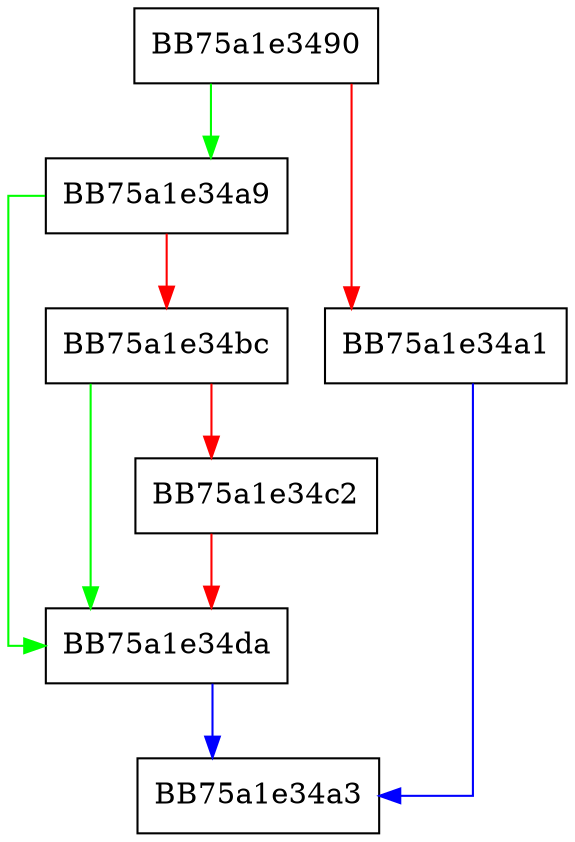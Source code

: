 digraph HandleNotification {
  node [shape="box"];
  graph [splines=ortho];
  BB75a1e3490 -> BB75a1e34a9 [color="green"];
  BB75a1e3490 -> BB75a1e34a1 [color="red"];
  BB75a1e34a1 -> BB75a1e34a3 [color="blue"];
  BB75a1e34a9 -> BB75a1e34da [color="green"];
  BB75a1e34a9 -> BB75a1e34bc [color="red"];
  BB75a1e34bc -> BB75a1e34da [color="green"];
  BB75a1e34bc -> BB75a1e34c2 [color="red"];
  BB75a1e34c2 -> BB75a1e34da [color="red"];
  BB75a1e34da -> BB75a1e34a3 [color="blue"];
}